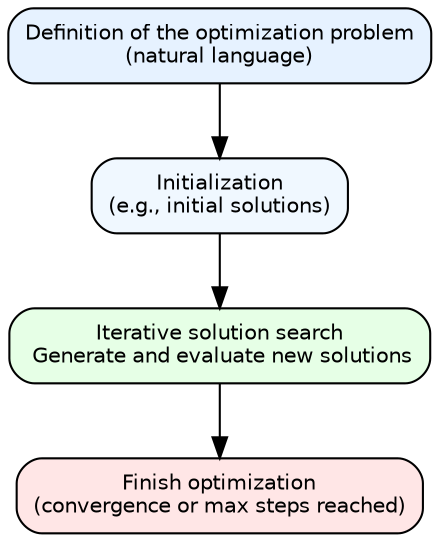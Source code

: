 digraph OptimizationProcess {
    rankdir=TB;
    node [shape=box, style="rounded,filled", fontname="Helvetica", fontsize=10];

    DefineProblem [label="Definition of the optimization problem\n(natural language)", fillcolor="#e6f2ff"]; // hellblau
    Initialization [label="Initialization\n(e.g., initial solutions)", fillcolor="#f0f8ff"]; // noch helleres blau
    IterativeSearch [label="Iterative solution search\n Generate and evaluate new solutions", fillcolor="#e6ffe6"]; // sehr helles grün
    Finish [label="Finish optimization\n(convergence or max steps reached)", fillcolor="#ffe6e6"]; // sehr helles rot/rosa

    DefineProblem -> Initialization;
    Initialization -> IterativeSearch;
    IterativeSearch -> Finish;
}
